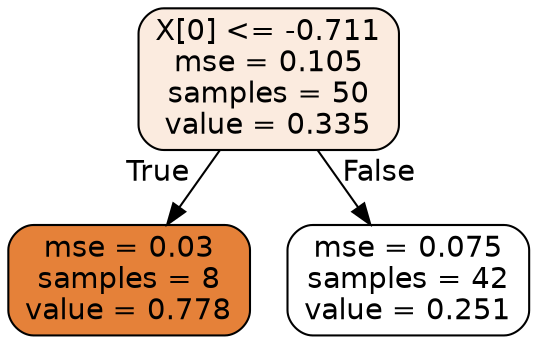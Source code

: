digraph Tree {
node [shape=box, style="filled, rounded", color="black", fontname=helvetica] ;
edge [fontname=helvetica] ;
0 [label="X[0] <= -0.711\nmse = 0.105\nsamples = 50\nvalue = 0.335", fillcolor="#fbebdf"] ;
1 [label="mse = 0.03\nsamples = 8\nvalue = 0.778", fillcolor="#e58139"] ;
0 -> 1 [labeldistance=2.5, labelangle=45, headlabel="True"] ;
2 [label="mse = 0.075\nsamples = 42\nvalue = 0.251", fillcolor="#ffffff"] ;
0 -> 2 [labeldistance=2.5, labelangle=-45, headlabel="False"] ;
}